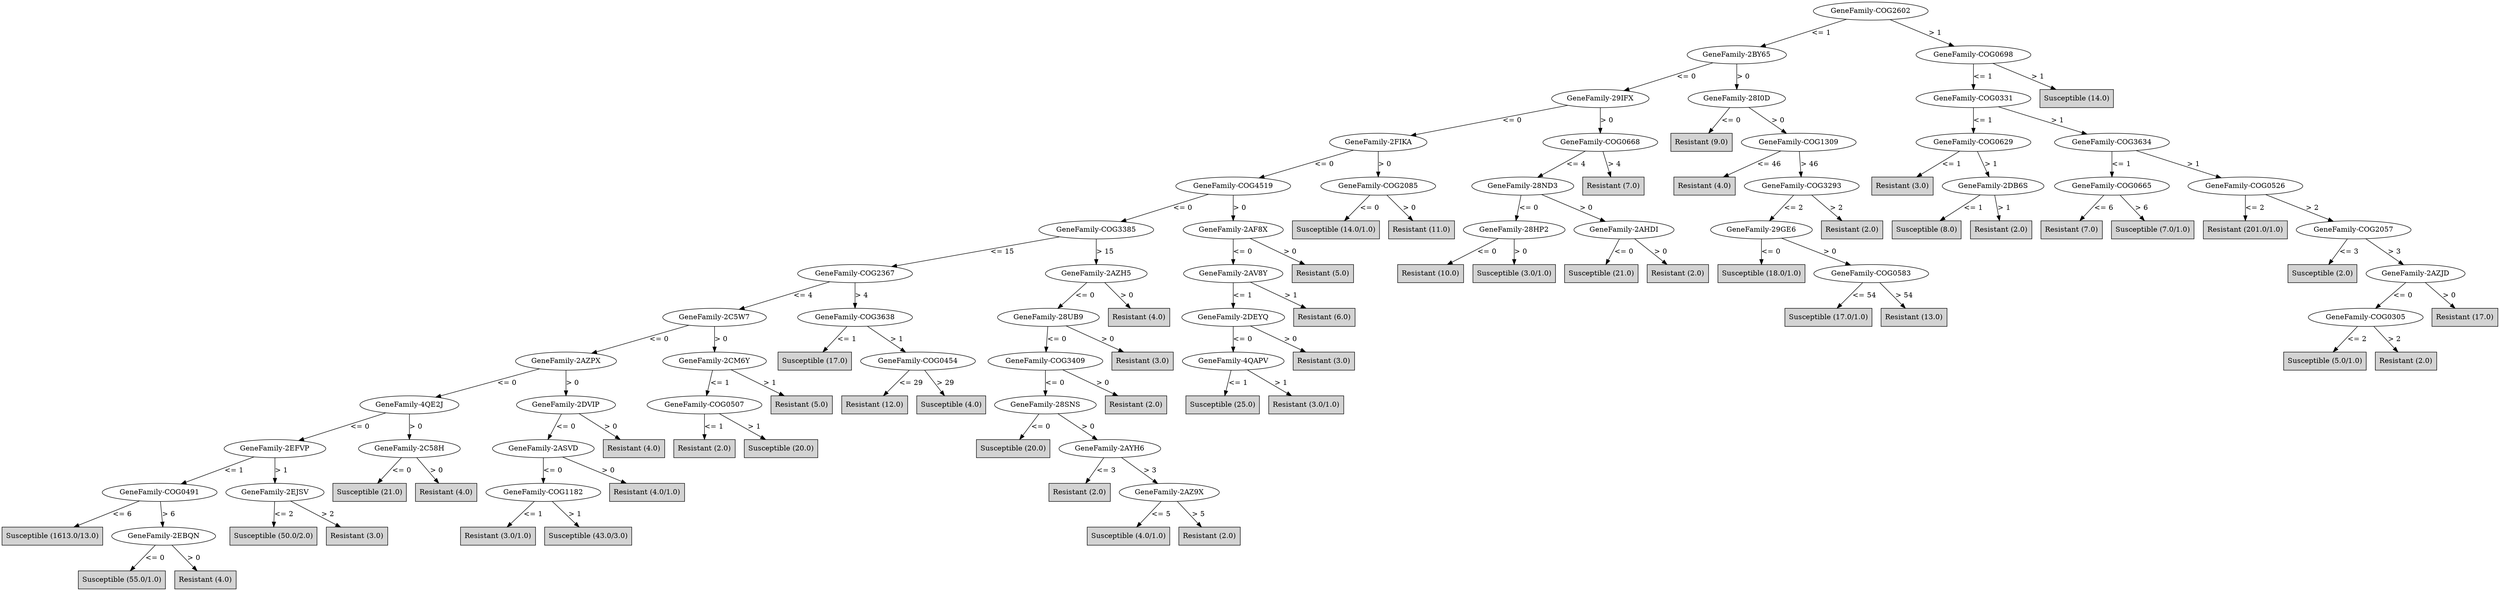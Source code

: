 digraph J48Tree {
N0 [label="GeneFamily-COG2602" ]
N0->N1 [label="<= 1"]
N1 [label="GeneFamily-2BY65" ]
N1->N2 [label="<= 0"]
N2 [label="GeneFamily-29IFX" ]
N2->N3 [label="<= 0"]
N3 [label="GeneFamily-2FIKA" ]
N3->N4 [label="<= 0"]
N4 [label="GeneFamily-COG4519" ]
N4->N5 [label="<= 0"]
N5 [label="GeneFamily-COG3385" ]
N5->N6 [label="<= 15"]
N6 [label="GeneFamily-COG2367" ]
N6->N7 [label="<= 4"]
N7 [label="GeneFamily-2C5W7" ]
N7->N8 [label="<= 0"]
N8 [label="GeneFamily-2AZPX" ]
N8->N9 [label="<= 0"]
N9 [label="GeneFamily-4QE2J" ]
N9->N10 [label="<= 0"]
N10 [label="GeneFamily-2EFVP" ]
N10->N11 [label="<= 1"]
N11 [label="GeneFamily-COG0491" ]
N11->N12 [label="<= 6"]
N12 [label="Susceptible (1613.0/13.0)" shape=box style=filled ]
N11->N13 [label="> 6"]
N13 [label="GeneFamily-2EBQN" ]
N13->N14 [label="<= 0"]
N14 [label="Susceptible (55.0/1.0)" shape=box style=filled ]
N13->N15 [label="> 0"]
N15 [label="Resistant (4.0)" shape=box style=filled ]
N10->N16 [label="> 1"]
N16 [label="GeneFamily-2EJSV" ]
N16->N17 [label="<= 2"]
N17 [label="Susceptible (50.0/2.0)" shape=box style=filled ]
N16->N18 [label="> 2"]
N18 [label="Resistant (3.0)" shape=box style=filled ]
N9->N19 [label="> 0"]
N19 [label="GeneFamily-2C58H" ]
N19->N20 [label="<= 0"]
N20 [label="Susceptible (21.0)" shape=box style=filled ]
N19->N21 [label="> 0"]
N21 [label="Resistant (4.0)" shape=box style=filled ]
N8->N22 [label="> 0"]
N22 [label="GeneFamily-2DVIP" ]
N22->N23 [label="<= 0"]
N23 [label="GeneFamily-2ASVD" ]
N23->N24 [label="<= 0"]
N24 [label="GeneFamily-COG1182" ]
N24->N25 [label="<= 1"]
N25 [label="Resistant (3.0/1.0)" shape=box style=filled ]
N24->N26 [label="> 1"]
N26 [label="Susceptible (43.0/3.0)" shape=box style=filled ]
N23->N27 [label="> 0"]
N27 [label="Resistant (4.0/1.0)" shape=box style=filled ]
N22->N28 [label="> 0"]
N28 [label="Resistant (4.0)" shape=box style=filled ]
N7->N29 [label="> 0"]
N29 [label="GeneFamily-2CM6Y" ]
N29->N30 [label="<= 1"]
N30 [label="GeneFamily-COG0507" ]
N30->N31 [label="<= 1"]
N31 [label="Resistant (2.0)" shape=box style=filled ]
N30->N32 [label="> 1"]
N32 [label="Susceptible (20.0)" shape=box style=filled ]
N29->N33 [label="> 1"]
N33 [label="Resistant (5.0)" shape=box style=filled ]
N6->N34 [label="> 4"]
N34 [label="GeneFamily-COG3638" ]
N34->N35 [label="<= 1"]
N35 [label="Susceptible (17.0)" shape=box style=filled ]
N34->N36 [label="> 1"]
N36 [label="GeneFamily-COG0454" ]
N36->N37 [label="<= 29"]
N37 [label="Resistant (12.0)" shape=box style=filled ]
N36->N38 [label="> 29"]
N38 [label="Susceptible (4.0)" shape=box style=filled ]
N5->N39 [label="> 15"]
N39 [label="GeneFamily-2AZH5" ]
N39->N40 [label="<= 0"]
N40 [label="GeneFamily-28UB9" ]
N40->N41 [label="<= 0"]
N41 [label="GeneFamily-COG3409" ]
N41->N42 [label="<= 0"]
N42 [label="GeneFamily-28SNS" ]
N42->N43 [label="<= 0"]
N43 [label="Susceptible (20.0)" shape=box style=filled ]
N42->N44 [label="> 0"]
N44 [label="GeneFamily-2AYH6" ]
N44->N45 [label="<= 3"]
N45 [label="Resistant (2.0)" shape=box style=filled ]
N44->N46 [label="> 3"]
N46 [label="GeneFamily-2AZ9X" ]
N46->N47 [label="<= 5"]
N47 [label="Susceptible (4.0/1.0)" shape=box style=filled ]
N46->N48 [label="> 5"]
N48 [label="Resistant (2.0)" shape=box style=filled ]
N41->N49 [label="> 0"]
N49 [label="Resistant (2.0)" shape=box style=filled ]
N40->N50 [label="> 0"]
N50 [label="Resistant (3.0)" shape=box style=filled ]
N39->N51 [label="> 0"]
N51 [label="Resistant (4.0)" shape=box style=filled ]
N4->N52 [label="> 0"]
N52 [label="GeneFamily-2AF8X" ]
N52->N53 [label="<= 0"]
N53 [label="GeneFamily-2AV8Y" ]
N53->N54 [label="<= 1"]
N54 [label="GeneFamily-2DEYQ" ]
N54->N55 [label="<= 0"]
N55 [label="GeneFamily-4QAPV" ]
N55->N56 [label="<= 1"]
N56 [label="Susceptible (25.0)" shape=box style=filled ]
N55->N57 [label="> 1"]
N57 [label="Resistant (3.0/1.0)" shape=box style=filled ]
N54->N58 [label="> 0"]
N58 [label="Resistant (3.0)" shape=box style=filled ]
N53->N59 [label="> 1"]
N59 [label="Resistant (6.0)" shape=box style=filled ]
N52->N60 [label="> 0"]
N60 [label="Resistant (5.0)" shape=box style=filled ]
N3->N61 [label="> 0"]
N61 [label="GeneFamily-COG2085" ]
N61->N62 [label="<= 0"]
N62 [label="Susceptible (14.0/1.0)" shape=box style=filled ]
N61->N63 [label="> 0"]
N63 [label="Resistant (11.0)" shape=box style=filled ]
N2->N64 [label="> 0"]
N64 [label="GeneFamily-COG0668" ]
N64->N65 [label="<= 4"]
N65 [label="GeneFamily-28ND3" ]
N65->N66 [label="<= 0"]
N66 [label="GeneFamily-28HP2" ]
N66->N67 [label="<= 0"]
N67 [label="Resistant (10.0)" shape=box style=filled ]
N66->N68 [label="> 0"]
N68 [label="Susceptible (3.0/1.0)" shape=box style=filled ]
N65->N69 [label="> 0"]
N69 [label="GeneFamily-2AHDI" ]
N69->N70 [label="<= 0"]
N70 [label="Susceptible (21.0)" shape=box style=filled ]
N69->N71 [label="> 0"]
N71 [label="Resistant (2.0)" shape=box style=filled ]
N64->N72 [label="> 4"]
N72 [label="Resistant (7.0)" shape=box style=filled ]
N1->N73 [label="> 0"]
N73 [label="GeneFamily-28I0D" ]
N73->N74 [label="<= 0"]
N74 [label="Resistant (9.0)" shape=box style=filled ]
N73->N75 [label="> 0"]
N75 [label="GeneFamily-COG1309" ]
N75->N76 [label="<= 46"]
N76 [label="Resistant (4.0)" shape=box style=filled ]
N75->N77 [label="> 46"]
N77 [label="GeneFamily-COG3293" ]
N77->N78 [label="<= 2"]
N78 [label="GeneFamily-29GE6" ]
N78->N79 [label="<= 0"]
N79 [label="Susceptible (18.0/1.0)" shape=box style=filled ]
N78->N80 [label="> 0"]
N80 [label="GeneFamily-COG0583" ]
N80->N81 [label="<= 54"]
N81 [label="Susceptible (17.0/1.0)" shape=box style=filled ]
N80->N82 [label="> 54"]
N82 [label="Resistant (13.0)" shape=box style=filled ]
N77->N83 [label="> 2"]
N83 [label="Resistant (2.0)" shape=box style=filled ]
N0->N84 [label="> 1"]
N84 [label="GeneFamily-COG0698" ]
N84->N85 [label="<= 1"]
N85 [label="GeneFamily-COG0331" ]
N85->N86 [label="<= 1"]
N86 [label="GeneFamily-COG0629" ]
N86->N87 [label="<= 1"]
N87 [label="Resistant (3.0)" shape=box style=filled ]
N86->N88 [label="> 1"]
N88 [label="GeneFamily-2DB6S" ]
N88->N89 [label="<= 1"]
N89 [label="Susceptible (8.0)" shape=box style=filled ]
N88->N90 [label="> 1"]
N90 [label="Resistant (2.0)" shape=box style=filled ]
N85->N91 [label="> 1"]
N91 [label="GeneFamily-COG3634" ]
N91->N92 [label="<= 1"]
N92 [label="GeneFamily-COG0665" ]
N92->N93 [label="<= 6"]
N93 [label="Resistant (7.0)" shape=box style=filled ]
N92->N94 [label="> 6"]
N94 [label="Susceptible (7.0/1.0)" shape=box style=filled ]
N91->N95 [label="> 1"]
N95 [label="GeneFamily-COG0526" ]
N95->N96 [label="<= 2"]
N96 [label="Resistant (201.0/1.0)" shape=box style=filled ]
N95->N97 [label="> 2"]
N97 [label="GeneFamily-COG2057" ]
N97->N98 [label="<= 3"]
N98 [label="Susceptible (2.0)" shape=box style=filled ]
N97->N99 [label="> 3"]
N99 [label="GeneFamily-2AZJD" ]
N99->N100 [label="<= 0"]
N100 [label="GeneFamily-COG0305" ]
N100->N101 [label="<= 2"]
N101 [label="Susceptible (5.0/1.0)" shape=box style=filled ]
N100->N102 [label="> 2"]
N102 [label="Resistant (2.0)" shape=box style=filled ]
N99->N103 [label="> 0"]
N103 [label="Resistant (17.0)" shape=box style=filled ]
N84->N104 [label="> 1"]
N104 [label="Susceptible (14.0)" shape=box style=filled ]
}

